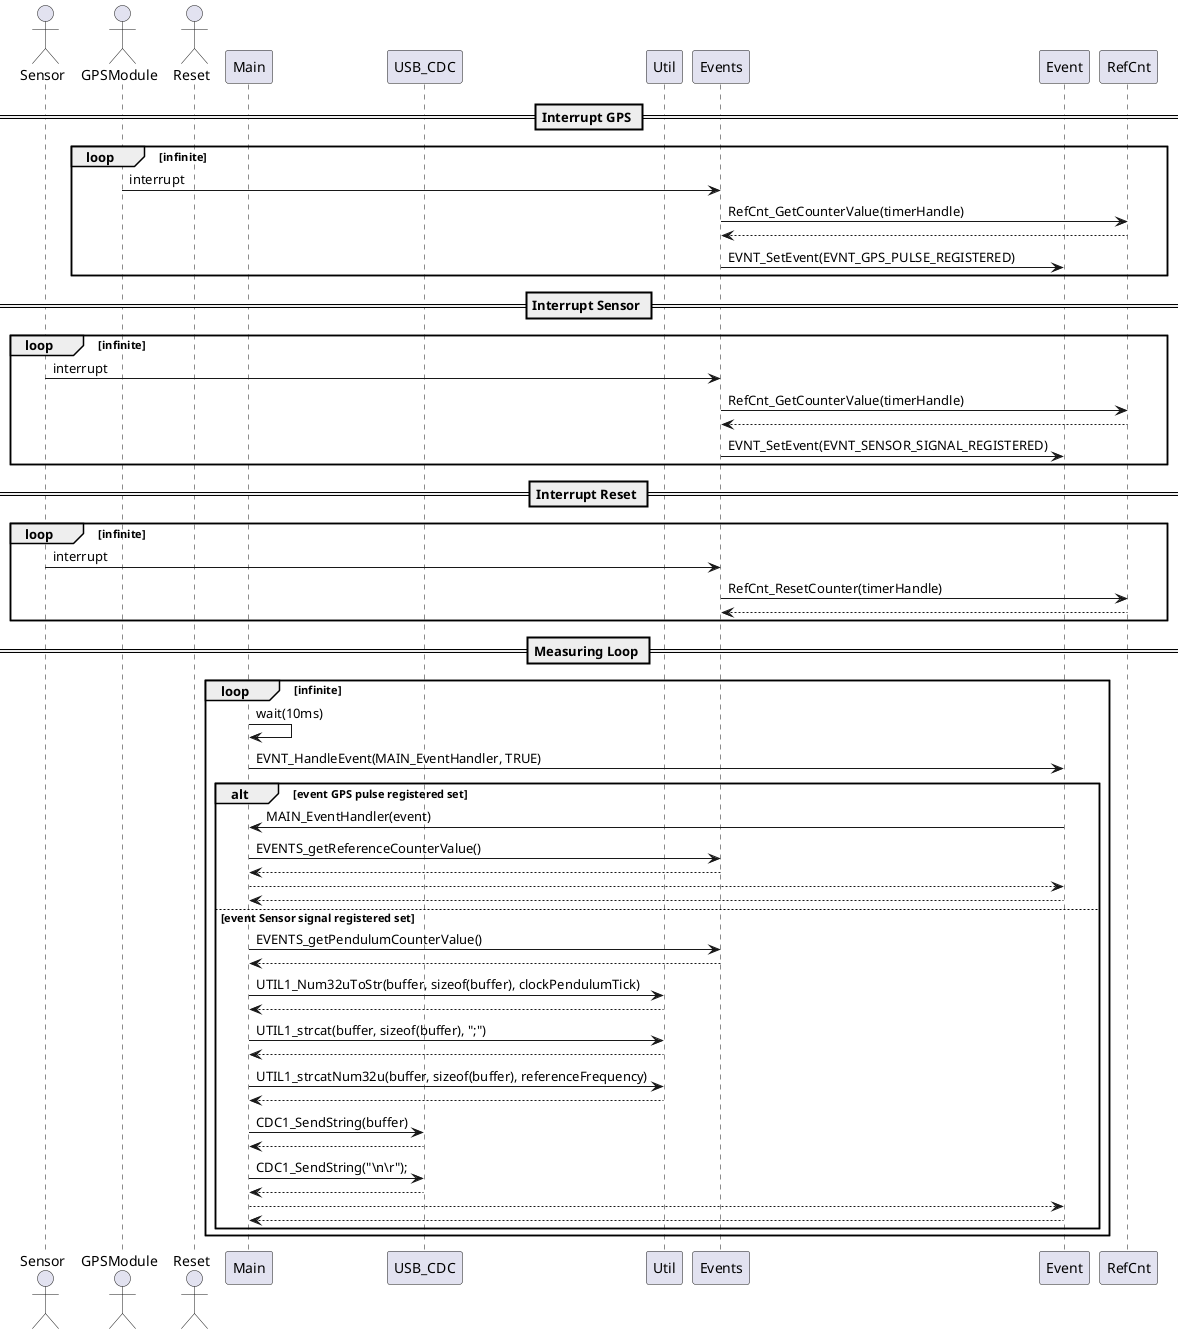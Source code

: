 @startuml

actor Sensor as sen
actor GPSModule as gps
actor Reset as res
participant Main as mai
participant USB_CDC as usb
participant Util as uti
participant Events as evts
participant Event as evt
participant RefCnt as cntr

''save data
== Interrupt GPS ==
loop infinite
    gps -> evts : interrupt
    evts -> cntr : RefCnt_GetCounterValue(timerHandle)
    evts <-- cntr : 
    evts -> evt : EVNT_SetEvent(EVNT_GPS_PULSE_REGISTERED)
end

== Interrupt Sensor ==

loop infinite
    sen -> evts : interrupt
    evts -> cntr : RefCnt_GetCounterValue(timerHandle)
    evts <-- cntr :
    evts -> evt : EVNT_SetEvent(EVNT_SENSOR_SIGNAL_REGISTERED)

end

== Interrupt Reset ==

loop infinite
    sen -> evts : interrupt
    evts -> cntr : RefCnt_ResetCounter(timerHandle)
    evts <-- cntr :

end

== Measuring Loop ==

loop infinite

    mai	-> mai : wait(10ms)
    mai -> evt : EVNT_HandleEvent(MAIN_EventHandler, TRUE)    
 
    alt event GPS pulse registered set

        evt -> mai : MAIN_EventHandler(event)
        mai -> evts : EVENTS_getReferenceCounterValue()
        mai <-- evts :
        evt <-- mai :
        mai <-- evt :

    else event Sensor signal registered set
	
        mai -> evts : EVENTS_getPendulumCounterValue()
        mai <-- evts :
        mai -> uti : UTIL1_Num32uToStr(buffer, sizeof(buffer), clockPendulumTick)
        mai <-- uti :
        mai -> uti : UTIL1_strcat(buffer, sizeof(buffer), ";")
        mai <-- uti :
        mai -> uti : UTIL1_strcatNum32u(buffer, sizeof(buffer), referenceFrequency)
        mai <-- uti :
        mai -> usb : CDC1_SendString(buffer)
        mai <-- usb :
        mai -> usb : CDC1_SendString("\\n\\r");
        mai <-- usb :
        evt <-- mai :
        mai <-- evt :
    end


end

@enduml
